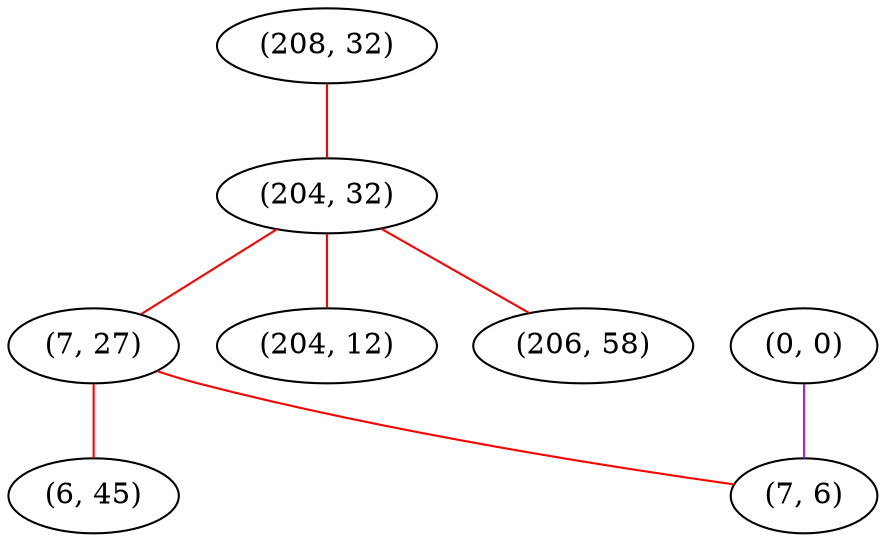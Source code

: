 graph "" {
"(208, 32)";
"(0, 0)";
"(204, 32)";
"(7, 27)";
"(7, 6)";
"(204, 12)";
"(206, 58)";
"(6, 45)";
"(208, 32)" -- "(204, 32)"  [color=red, key=0, weight=1];
"(0, 0)" -- "(7, 6)"  [color=purple, key=0, weight=4];
"(204, 32)" -- "(7, 27)"  [color=red, key=0, weight=1];
"(204, 32)" -- "(206, 58)"  [color=red, key=0, weight=1];
"(204, 32)" -- "(204, 12)"  [color=red, key=0, weight=1];
"(7, 27)" -- "(7, 6)"  [color=red, key=0, weight=1];
"(7, 27)" -- "(6, 45)"  [color=red, key=0, weight=1];
}
